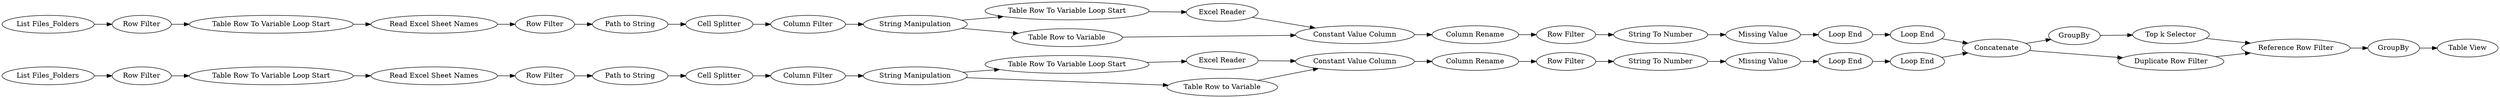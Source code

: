 digraph {
	2 [label="List Files_Folders"]
	3 [label="List Files_Folders"]
	4 [label="Table Row To Variable Loop Start"]
	5 [label="Row Filter"]
	6 [label="Table Row To Variable Loop Start"]
	7 [label="Row Filter"]
	8 [label="Read Excel Sheet Names"]
	9 [label="Row Filter"]
	37 [label="Table Row To Variable Loop Start"]
	38 [label="Excel Reader"]
	42 [label="Column Rename"]
	43 [label="Loop End"]
	44 [label="Row Filter"]
	46 [label=GroupBy]
	47 [label="Loop End"]
	48 [label="String To Number"]
	49 [label="Missing Value"]
	50 [label="Constant Value Column"]
	51 [label="Read Excel Sheet Names"]
	52 [label="Row Filter"]
	53 [label="Table Row To Variable Loop Start"]
	54 [label="Excel Reader"]
	55 [label="Row Filter"]
	56 [label="String To Number"]
	57 [label="Missing Value"]
	58 [label="Constant Value Column"]
	59 [label="Column Rename"]
	60 [label="Loop End"]
	61 [label=Concatenate]
	62 [label="Loop End"]
	65 [label="Cell Splitter"]
	66 [label="Path to String"]
	67 [label="Column Filter"]
	68 [label="String Manipulation"]
	69 [label="Table Row to Variable"]
	70 [label="Path to String"]
	71 [label="Column Filter"]
	72 [label="String Manipulation"]
	73 [label="Table Row to Variable"]
	74 [label="Cell Splitter"]
	76 [label="Top k Selector"]
	77 [label="Reference Row Filter"]
	78 [label=GroupBy]
	79 [label="Duplicate Row Filter"]
	80 [label="Table View"]
	2 -> 5
	3 -> 7
	4 -> 8
	5 -> 4
	6 -> 51
	7 -> 6
	8 -> 9
	9 -> 70
	37 -> 38
	38 -> 50
	42 -> 44
	43 -> 47
	44 -> 48
	46 -> 76
	47 -> 61
	48 -> 49
	49 -> 43
	50 -> 42
	51 -> 52
	52 -> 66
	53 -> 54
	54 -> 58
	55 -> 56
	56 -> 57
	57 -> 60
	58 -> 59
	59 -> 55
	60 -> 62
	61 -> 46
	61 -> 79
	62 -> 61
	65 -> 67
	66 -> 65
	67 -> 68
	68 -> 69
	68 -> 53
	69 -> 58
	70 -> 74
	71 -> 72
	72 -> 73
	72 -> 37
	73 -> 50
	74 -> 71
	76 -> 77
	77 -> 78
	78 -> 80
	79 -> 77
	rankdir=LR
}

